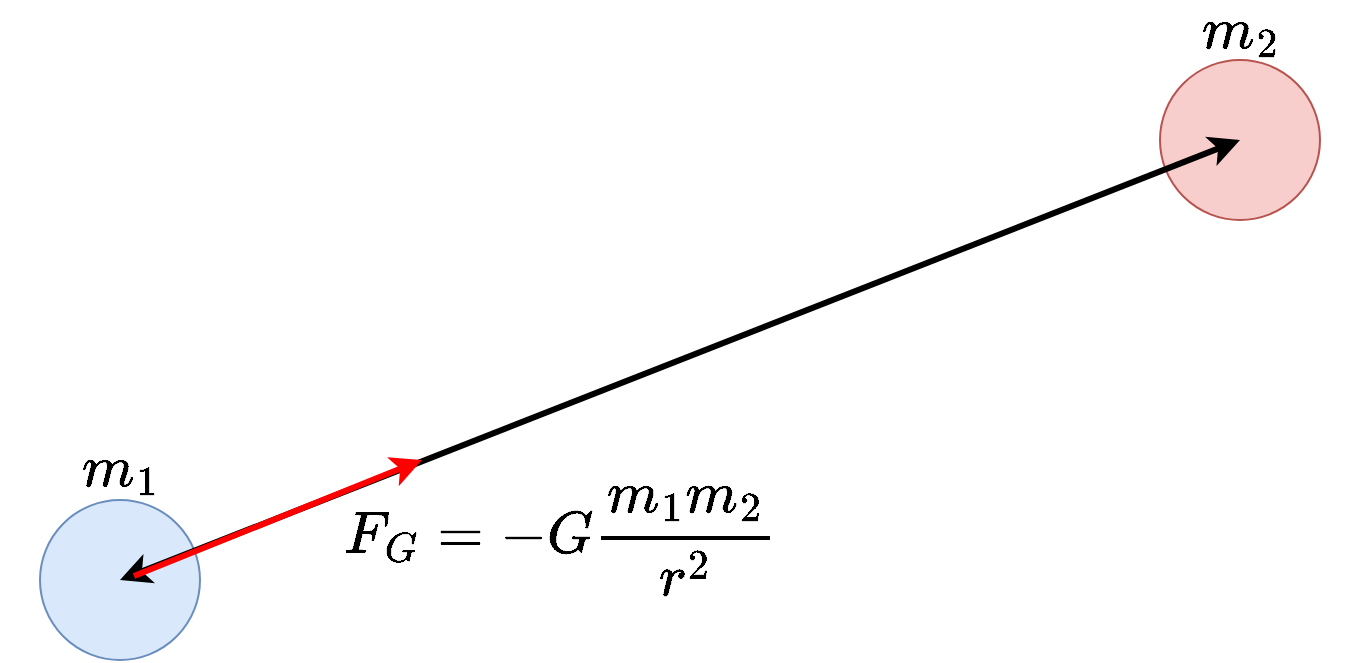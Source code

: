 <mxfile version="17.2.4" type="device"><diagram id="2Nd651rTXGeLiUcAXRI5" name="Seite-1"><mxGraphModel dx="1018" dy="684" grid="1" gridSize="10" guides="1" tooltips="1" connect="1" arrows="1" fold="1" page="1" pageScale="1" pageWidth="827" pageHeight="1169" math="1" shadow="0"><root><mxCell id="0"/><mxCell id="1" parent="0"/><mxCell id="Mb2n6XQJmYqZyWcIykMZ-1" value="" style="ellipse;whiteSpace=wrap;html=1;aspect=fixed;fillColor=#dae8fc;strokeColor=#6c8ebf;" vertex="1" parent="1"><mxGeometry x="40" y="380" width="80" height="80" as="geometry"/></mxCell><mxCell id="Mb2n6XQJmYqZyWcIykMZ-2" value="" style="ellipse;whiteSpace=wrap;html=1;aspect=fixed;fillColor=#f8cecc;strokeColor=#b85450;" vertex="1" parent="1"><mxGeometry x="600" y="160" width="80" height="80" as="geometry"/></mxCell><mxCell id="Mb2n6XQJmYqZyWcIykMZ-3" value="&lt;font style=&quot;font-size: 25px&quot;&gt;$$m_1$$&lt;/font&gt;" style="text;html=1;resizable=0;autosize=1;align=center;verticalAlign=middle;points=[];fillColor=none;strokeColor=none;rounded=0;" vertex="1" parent="1"><mxGeometry x="20" y="354" width="120" height="20" as="geometry"/></mxCell><mxCell id="Mb2n6XQJmYqZyWcIykMZ-4" value="&lt;font style=&quot;font-size: 25px&quot;&gt;$$m_2$$&lt;/font&gt;" style="text;html=1;resizable=0;autosize=1;align=center;verticalAlign=middle;points=[];fillColor=none;strokeColor=none;rounded=0;" vertex="1" parent="1"><mxGeometry x="580" y="135" width="120" height="20" as="geometry"/></mxCell><mxCell id="Mb2n6XQJmYqZyWcIykMZ-5" value="" style="endArrow=classic;startArrow=classic;html=1;rounded=0;fontSize=25;entryX=0.5;entryY=0.5;entryDx=0;entryDy=0;entryPerimeter=0;strokeWidth=3;" edge="1" parent="1" target="Mb2n6XQJmYqZyWcIykMZ-2"><mxGeometry width="50" height="50" relative="1" as="geometry"><mxPoint x="80" y="420" as="sourcePoint"/><mxPoint x="390" y="330" as="targetPoint"/></mxGeometry></mxCell><mxCell id="Mb2n6XQJmYqZyWcIykMZ-7" value="" style="endArrow=classic;html=1;rounded=0;fontSize=25;strokeWidth=3;strokeColor=#FF0000;" edge="1" parent="1"><mxGeometry width="50" height="50" relative="1" as="geometry"><mxPoint x="87" y="418" as="sourcePoint"/><mxPoint x="231" y="360" as="targetPoint"/></mxGeometry></mxCell><mxCell id="Mb2n6XQJmYqZyWcIykMZ-8" value="&lt;font style=&quot;font-size: 25px&quot;&gt;$$F_G = -G \frac{m_1 m_2}{r^2}$$&lt;/font&gt;" style="text;html=1;resizable=0;autosize=1;align=center;verticalAlign=middle;points=[];fillColor=none;strokeColor=none;rounded=0;" vertex="1" parent="1"><mxGeometry x="100" y="390" width="400" height="20" as="geometry"/></mxCell></root></mxGraphModel></diagram></mxfile>